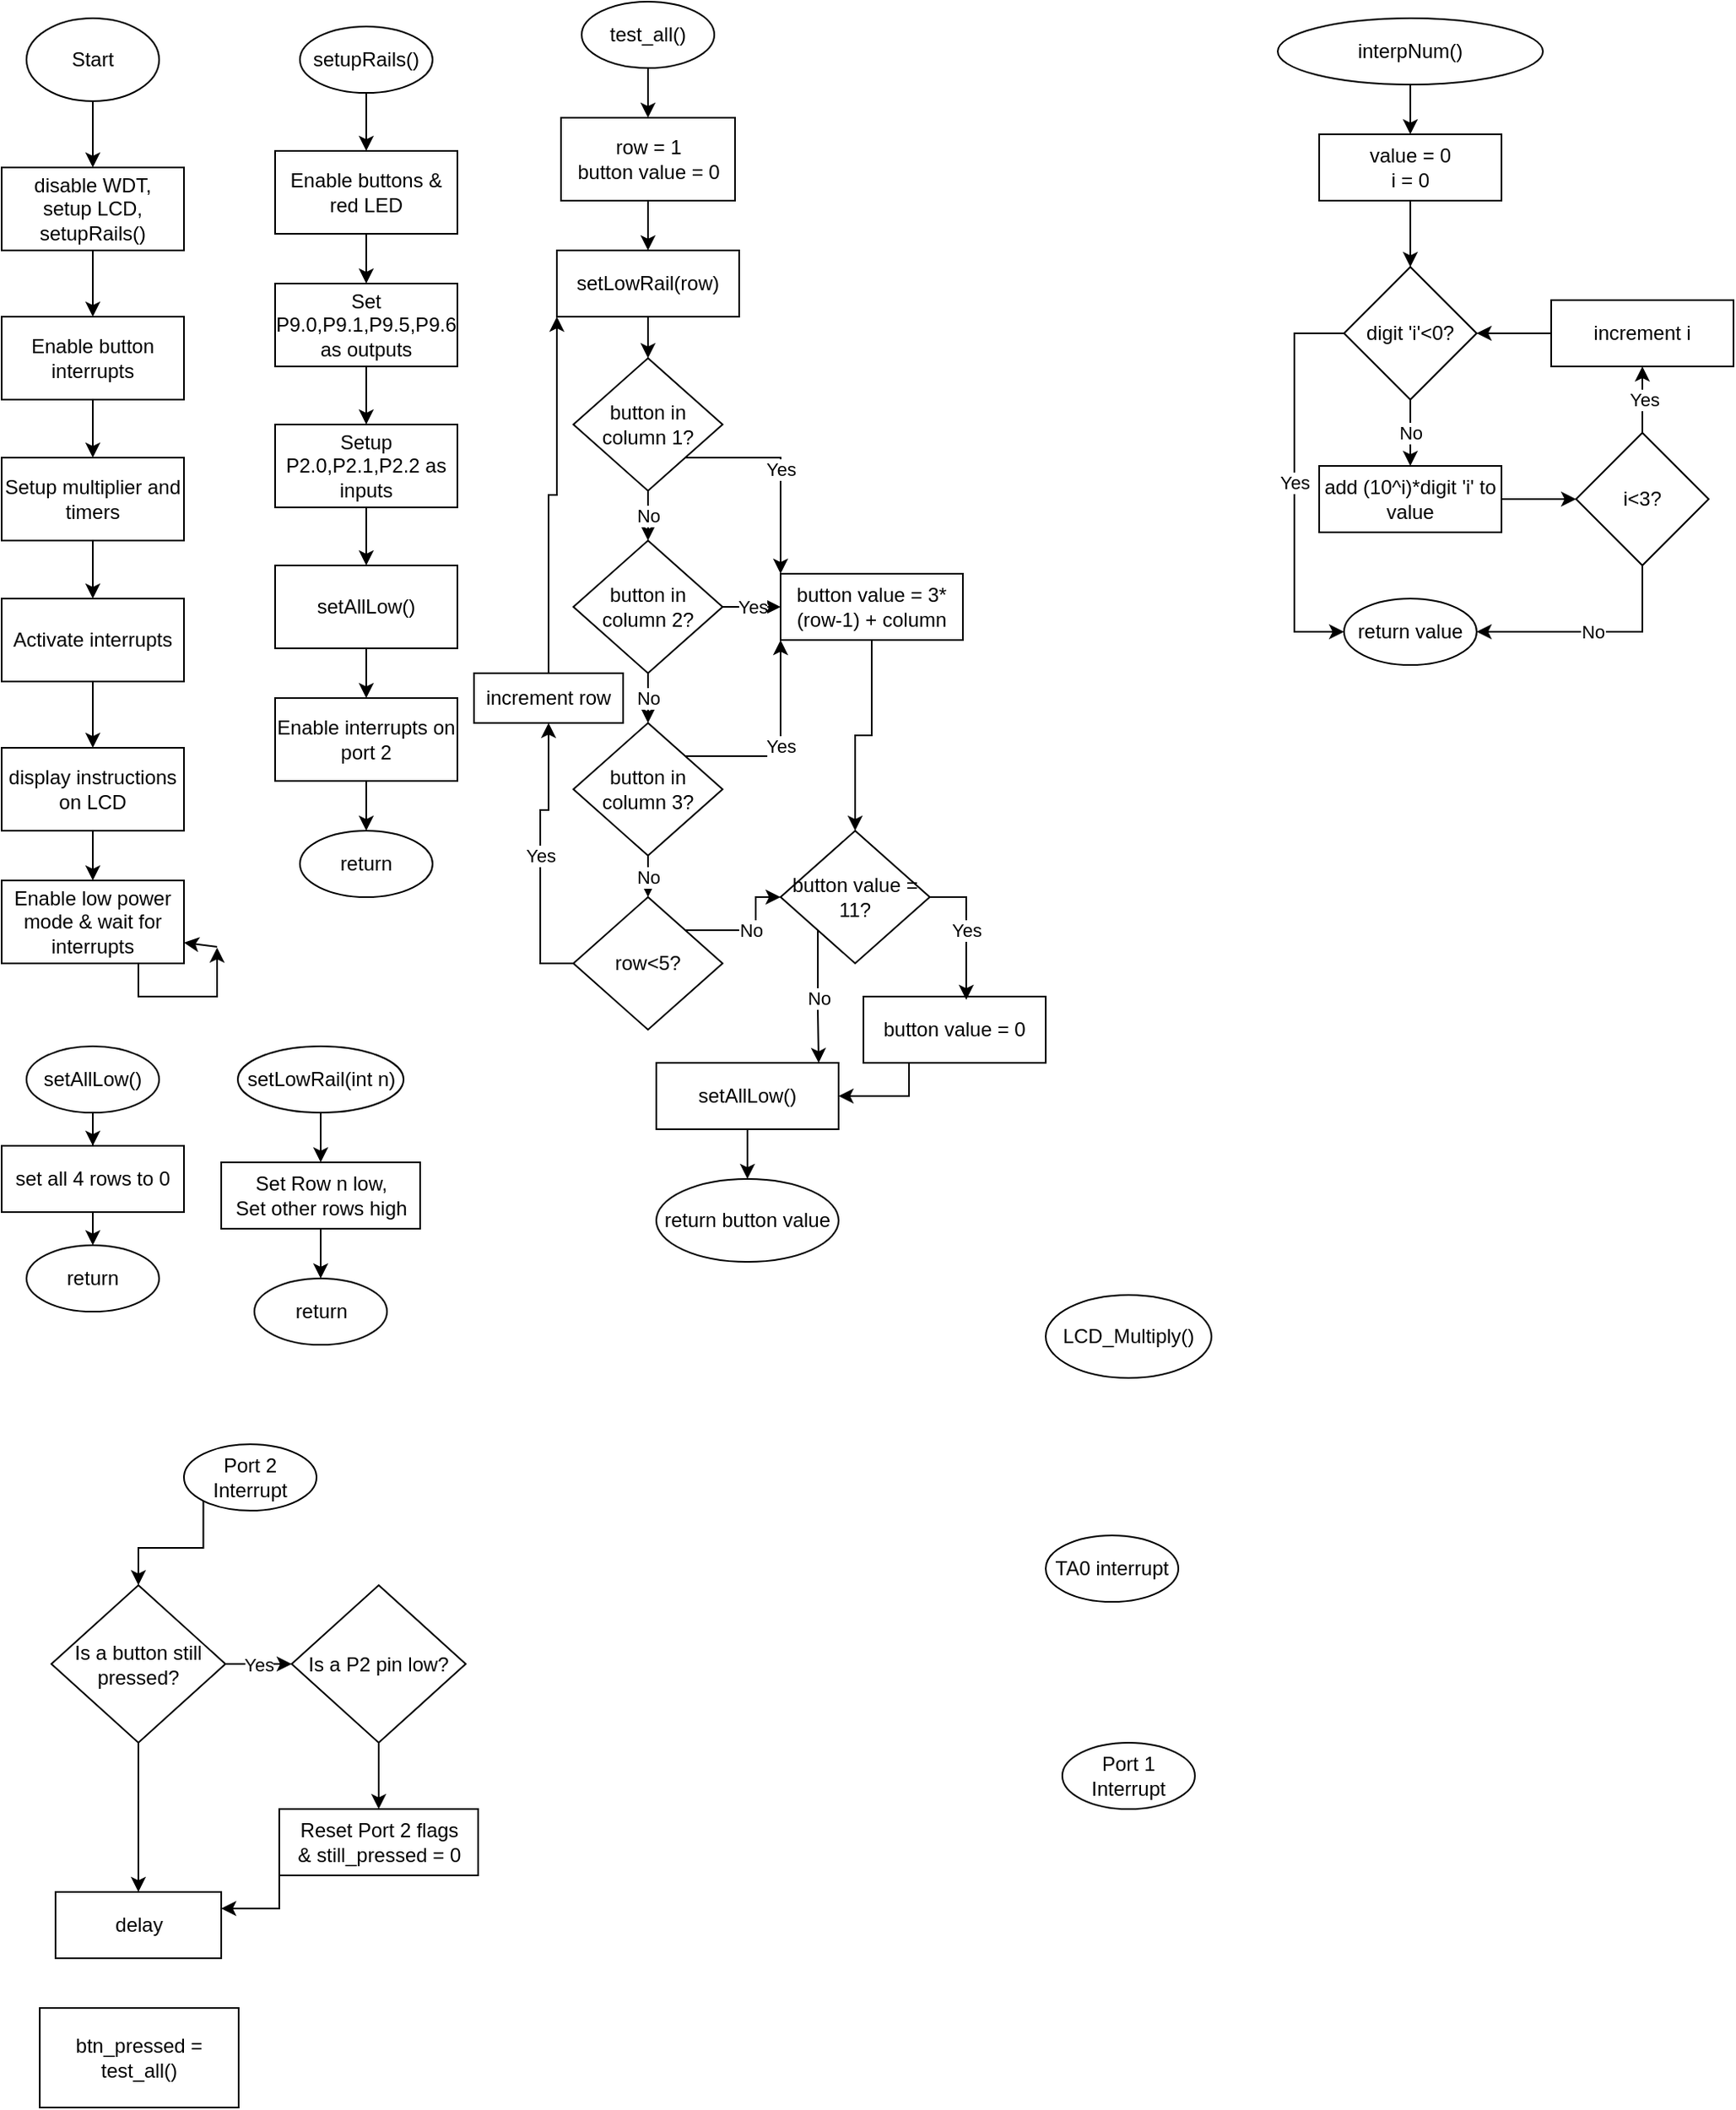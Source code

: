 <mxfile version="12.6.5" type="device"><diagram id="4sq8UE9I86DGuJhs9bvT" name="Page-1"><mxGraphModel dx="1662" dy="803" grid="1" gridSize="10" guides="1" tooltips="1" connect="1" arrows="1" fold="1" page="1" pageScale="1" pageWidth="1100" pageHeight="1700" math="0" shadow="0"><root><mxCell id="0"/><mxCell id="1" parent="0"/><mxCell id="rCGYISG79rBM4PaZSGi1-19" value="" style="edgeStyle=orthogonalEdgeStyle;rounded=0;orthogonalLoop=1;jettySize=auto;html=1;" parent="1" source="rCGYISG79rBM4PaZSGi1-1" target="rCGYISG79rBM4PaZSGi1-18" edge="1"><mxGeometry relative="1" as="geometry"/></mxCell><mxCell id="rCGYISG79rBM4PaZSGi1-1" value="Start" style="ellipse;whiteSpace=wrap;html=1;" parent="1" vertex="1"><mxGeometry x="45" y="60" width="80" height="50" as="geometry"/></mxCell><mxCell id="sFymMNxI-r6I7QaLPMjE-6" style="edgeStyle=orthogonalEdgeStyle;rounded=0;orthogonalLoop=1;jettySize=auto;html=1;exitX=0.5;exitY=1;exitDx=0;exitDy=0;entryX=0.5;entryY=0;entryDx=0;entryDy=0;" edge="1" parent="1" source="rCGYISG79rBM4PaZSGi1-2" target="sFymMNxI-r6I7QaLPMjE-1"><mxGeometry relative="1" as="geometry"/></mxCell><mxCell id="rCGYISG79rBM4PaZSGi1-2" value="interpNum()" style="ellipse;whiteSpace=wrap;html=1;" parent="1" vertex="1"><mxGeometry x="800" y="60" width="160" height="40" as="geometry"/></mxCell><mxCell id="rCGYISG79rBM4PaZSGi1-62" value="" style="edgeStyle=orthogonalEdgeStyle;rounded=0;orthogonalLoop=1;jettySize=auto;html=1;" parent="1" source="rCGYISG79rBM4PaZSGi1-3" target="rCGYISG79rBM4PaZSGi1-61" edge="1"><mxGeometry relative="1" as="geometry"/></mxCell><mxCell id="rCGYISG79rBM4PaZSGi1-3" value="test_all()" style="ellipse;whiteSpace=wrap;html=1;" parent="1" vertex="1"><mxGeometry x="380" y="50" width="80" height="40" as="geometry"/></mxCell><mxCell id="rCGYISG79rBM4PaZSGi1-40" value="" style="edgeStyle=orthogonalEdgeStyle;rounded=0;orthogonalLoop=1;jettySize=auto;html=1;" parent="1" source="rCGYISG79rBM4PaZSGi1-4" target="rCGYISG79rBM4PaZSGi1-35" edge="1"><mxGeometry relative="1" as="geometry"/></mxCell><mxCell id="rCGYISG79rBM4PaZSGi1-4" value="setupRails()" style="ellipse;whiteSpace=wrap;html=1;" parent="1" vertex="1"><mxGeometry x="210" y="65" width="80" height="40" as="geometry"/></mxCell><mxCell id="rCGYISG79rBM4PaZSGi1-57" value="" style="edgeStyle=orthogonalEdgeStyle;rounded=0;orthogonalLoop=1;jettySize=auto;html=1;" parent="1" source="rCGYISG79rBM4PaZSGi1-5" target="rCGYISG79rBM4PaZSGi1-55" edge="1"><mxGeometry relative="1" as="geometry"/></mxCell><mxCell id="rCGYISG79rBM4PaZSGi1-5" value="setLowRail(int n)" style="ellipse;whiteSpace=wrap;html=1;" parent="1" vertex="1"><mxGeometry x="172.5" y="680" width="100" height="40" as="geometry"/></mxCell><mxCell id="rCGYISG79rBM4PaZSGi1-9" value="" style="edgeStyle=orthogonalEdgeStyle;rounded=0;orthogonalLoop=1;jettySize=auto;html=1;" parent="1" source="rCGYISG79rBM4PaZSGi1-7" target="rCGYISG79rBM4PaZSGi1-8" edge="1"><mxGeometry relative="1" as="geometry"/></mxCell><mxCell id="rCGYISG79rBM4PaZSGi1-7" value="setAllLow()" style="ellipse;whiteSpace=wrap;html=1;" parent="1" vertex="1"><mxGeometry x="45" y="680" width="80" height="40" as="geometry"/></mxCell><mxCell id="rCGYISG79rBM4PaZSGi1-17" style="edgeStyle=orthogonalEdgeStyle;rounded=0;orthogonalLoop=1;jettySize=auto;html=1;exitX=0.5;exitY=1;exitDx=0;exitDy=0;entryX=0.5;entryY=0;entryDx=0;entryDy=0;" parent="1" source="rCGYISG79rBM4PaZSGi1-8" target="rCGYISG79rBM4PaZSGi1-14" edge="1"><mxGeometry relative="1" as="geometry"/></mxCell><mxCell id="rCGYISG79rBM4PaZSGi1-8" value="set all 4 rows to 0" style="rounded=0;whiteSpace=wrap;html=1;" parent="1" vertex="1"><mxGeometry x="30" y="740" width="110" height="40" as="geometry"/></mxCell><mxCell id="rCGYISG79rBM4PaZSGi1-10" value="return value" style="ellipse;whiteSpace=wrap;html=1;" parent="1" vertex="1"><mxGeometry x="840" y="410" width="80" height="40" as="geometry"/></mxCell><mxCell id="rCGYISG79rBM4PaZSGi1-11" value="return button value" style="ellipse;whiteSpace=wrap;html=1;" parent="1" vertex="1"><mxGeometry x="425" y="760" width="110" height="50" as="geometry"/></mxCell><mxCell id="rCGYISG79rBM4PaZSGi1-12" value="return" style="ellipse;whiteSpace=wrap;html=1;" parent="1" vertex="1"><mxGeometry x="182.5" y="820" width="80" height="40" as="geometry"/></mxCell><mxCell id="rCGYISG79rBM4PaZSGi1-13" value="return" style="ellipse;whiteSpace=wrap;html=1;" parent="1" vertex="1"><mxGeometry x="210" y="550" width="80" height="40" as="geometry"/></mxCell><mxCell id="rCGYISG79rBM4PaZSGi1-14" value="return" style="ellipse;whiteSpace=wrap;html=1;" parent="1" vertex="1"><mxGeometry x="45" y="800" width="80" height="40" as="geometry"/></mxCell><mxCell id="rCGYISG79rBM4PaZSGi1-21" value="" style="edgeStyle=orthogonalEdgeStyle;rounded=0;orthogonalLoop=1;jettySize=auto;html=1;" parent="1" source="rCGYISG79rBM4PaZSGi1-18" target="rCGYISG79rBM4PaZSGi1-20" edge="1"><mxGeometry relative="1" as="geometry"/></mxCell><mxCell id="rCGYISG79rBM4PaZSGi1-18" value="disable WDT,&lt;br&gt;setup LCD,&lt;br&gt;setupRails()" style="rounded=0;whiteSpace=wrap;html=1;" parent="1" vertex="1"><mxGeometry x="30" y="150" width="110" height="50" as="geometry"/></mxCell><mxCell id="rCGYISG79rBM4PaZSGi1-23" value="" style="edgeStyle=orthogonalEdgeStyle;rounded=0;orthogonalLoop=1;jettySize=auto;html=1;" parent="1" source="rCGYISG79rBM4PaZSGi1-20" target="rCGYISG79rBM4PaZSGi1-22" edge="1"><mxGeometry relative="1" as="geometry"/></mxCell><mxCell id="rCGYISG79rBM4PaZSGi1-20" value="Enable button interrupts" style="rounded=0;whiteSpace=wrap;html=1;" parent="1" vertex="1"><mxGeometry x="30" y="240" width="110" height="50" as="geometry"/></mxCell><mxCell id="rCGYISG79rBM4PaZSGi1-27" value="" style="edgeStyle=orthogonalEdgeStyle;rounded=0;orthogonalLoop=1;jettySize=auto;html=1;" parent="1" source="rCGYISG79rBM4PaZSGi1-22" target="rCGYISG79rBM4PaZSGi1-26" edge="1"><mxGeometry relative="1" as="geometry"/></mxCell><mxCell id="rCGYISG79rBM4PaZSGi1-22" value="Setup multiplier and timers" style="rounded=0;whiteSpace=wrap;html=1;" parent="1" vertex="1"><mxGeometry x="30" y="325" width="110" height="50" as="geometry"/></mxCell><mxCell id="rCGYISG79rBM4PaZSGi1-30" value="" style="edgeStyle=orthogonalEdgeStyle;rounded=0;orthogonalLoop=1;jettySize=auto;html=1;" parent="1" source="rCGYISG79rBM4PaZSGi1-24" target="rCGYISG79rBM4PaZSGi1-29" edge="1"><mxGeometry relative="1" as="geometry"/></mxCell><mxCell id="rCGYISG79rBM4PaZSGi1-24" value="display instructions on LCD" style="rounded=0;whiteSpace=wrap;html=1;" parent="1" vertex="1"><mxGeometry x="30" y="500" width="110" height="50" as="geometry"/></mxCell><mxCell id="rCGYISG79rBM4PaZSGi1-28" value="" style="edgeStyle=orthogonalEdgeStyle;rounded=0;orthogonalLoop=1;jettySize=auto;html=1;" parent="1" source="rCGYISG79rBM4PaZSGi1-26" target="rCGYISG79rBM4PaZSGi1-24" edge="1"><mxGeometry relative="1" as="geometry"/></mxCell><mxCell id="rCGYISG79rBM4PaZSGi1-26" value="Activate interrupts" style="rounded=0;whiteSpace=wrap;html=1;" parent="1" vertex="1"><mxGeometry x="30" y="410" width="110" height="50" as="geometry"/></mxCell><mxCell id="rCGYISG79rBM4PaZSGi1-48" style="edgeStyle=orthogonalEdgeStyle;rounded=0;orthogonalLoop=1;jettySize=auto;html=1;exitX=0.75;exitY=1;exitDx=0;exitDy=0;" parent="1" source="rCGYISG79rBM4PaZSGi1-29" edge="1"><mxGeometry relative="1" as="geometry"><mxPoint x="160" y="620" as="targetPoint"/></mxGeometry></mxCell><mxCell id="rCGYISG79rBM4PaZSGi1-29" value="Enable low power mode &amp;amp; wait for interrupts" style="rounded=0;whiteSpace=wrap;html=1;" parent="1" vertex="1"><mxGeometry x="30" y="580" width="110" height="50" as="geometry"/></mxCell><mxCell id="rCGYISG79rBM4PaZSGi1-31" value="TA0 interrupt" style="ellipse;whiteSpace=wrap;html=1;" parent="1" vertex="1"><mxGeometry x="660" y="975" width="80" height="40" as="geometry"/></mxCell><mxCell id="rCGYISG79rBM4PaZSGi1-32" value="Port 1 Interrupt" style="ellipse;whiteSpace=wrap;html=1;" parent="1" vertex="1"><mxGeometry x="670" y="1100" width="80" height="40" as="geometry"/></mxCell><mxCell id="sFymMNxI-r6I7QaLPMjE-20" style="edgeStyle=orthogonalEdgeStyle;rounded=0;orthogonalLoop=1;jettySize=auto;html=1;exitX=0;exitY=1;exitDx=0;exitDy=0;entryX=0.5;entryY=0;entryDx=0;entryDy=0;" edge="1" parent="1" source="rCGYISG79rBM4PaZSGi1-33" target="sFymMNxI-r6I7QaLPMjE-19"><mxGeometry relative="1" as="geometry"/></mxCell><mxCell id="rCGYISG79rBM4PaZSGi1-33" value="Port 2 Interrupt" style="ellipse;whiteSpace=wrap;html=1;" parent="1" vertex="1"><mxGeometry x="140" y="920" width="80" height="40" as="geometry"/></mxCell><mxCell id="rCGYISG79rBM4PaZSGi1-34" value="LCD_Multiply()" style="ellipse;whiteSpace=wrap;html=1;" parent="1" vertex="1"><mxGeometry x="660" y="830" width="100" height="50" as="geometry"/></mxCell><mxCell id="rCGYISG79rBM4PaZSGi1-41" value="" style="edgeStyle=orthogonalEdgeStyle;rounded=0;orthogonalLoop=1;jettySize=auto;html=1;" parent="1" source="rCGYISG79rBM4PaZSGi1-35" target="rCGYISG79rBM4PaZSGi1-39" edge="1"><mxGeometry relative="1" as="geometry"/></mxCell><mxCell id="rCGYISG79rBM4PaZSGi1-35" value="Enable buttons &amp;amp; red LED" style="rounded=0;whiteSpace=wrap;html=1;" parent="1" vertex="1"><mxGeometry x="195" y="140" width="110" height="50" as="geometry"/></mxCell><mxCell id="rCGYISG79rBM4PaZSGi1-47" style="edgeStyle=orthogonalEdgeStyle;rounded=0;orthogonalLoop=1;jettySize=auto;html=1;exitX=0.5;exitY=1;exitDx=0;exitDy=0;entryX=0.5;entryY=0;entryDx=0;entryDy=0;" parent="1" source="rCGYISG79rBM4PaZSGi1-36" target="rCGYISG79rBM4PaZSGi1-13" edge="1"><mxGeometry relative="1" as="geometry"/></mxCell><mxCell id="rCGYISG79rBM4PaZSGi1-36" value="Enable interrupts on port 2" style="rounded=0;whiteSpace=wrap;html=1;" parent="1" vertex="1"><mxGeometry x="195" y="470" width="110" height="50" as="geometry"/></mxCell><mxCell id="rCGYISG79rBM4PaZSGi1-44" value="" style="edgeStyle=orthogonalEdgeStyle;rounded=0;orthogonalLoop=1;jettySize=auto;html=1;" parent="1" source="rCGYISG79rBM4PaZSGi1-37" target="rCGYISG79rBM4PaZSGi1-36" edge="1"><mxGeometry relative="1" as="geometry"/></mxCell><mxCell id="rCGYISG79rBM4PaZSGi1-37" value="setAllLow()" style="rounded=0;whiteSpace=wrap;html=1;" parent="1" vertex="1"><mxGeometry x="195" y="390" width="110" height="50" as="geometry"/></mxCell><mxCell id="rCGYISG79rBM4PaZSGi1-43" value="" style="edgeStyle=orthogonalEdgeStyle;rounded=0;orthogonalLoop=1;jettySize=auto;html=1;" parent="1" source="rCGYISG79rBM4PaZSGi1-38" target="rCGYISG79rBM4PaZSGi1-37" edge="1"><mxGeometry relative="1" as="geometry"/></mxCell><mxCell id="rCGYISG79rBM4PaZSGi1-38" value="Setup P2.0,P2.1,P2.2 as inputs" style="rounded=0;whiteSpace=wrap;html=1;" parent="1" vertex="1"><mxGeometry x="195" y="305" width="110" height="50" as="geometry"/></mxCell><mxCell id="rCGYISG79rBM4PaZSGi1-42" value="" style="edgeStyle=orthogonalEdgeStyle;rounded=0;orthogonalLoop=1;jettySize=auto;html=1;" parent="1" source="rCGYISG79rBM4PaZSGi1-39" target="rCGYISG79rBM4PaZSGi1-38" edge="1"><mxGeometry relative="1" as="geometry"/></mxCell><mxCell id="rCGYISG79rBM4PaZSGi1-39" value="Set P9.0,P9.1,P9.5,P9.6&lt;br&gt;as outputs" style="rounded=0;whiteSpace=wrap;html=1;" parent="1" vertex="1"><mxGeometry x="195" y="220" width="110" height="50" as="geometry"/></mxCell><mxCell id="rCGYISG79rBM4PaZSGi1-49" value="" style="endArrow=classic;html=1;entryX=1;entryY=0.75;entryDx=0;entryDy=0;" parent="1" target="rCGYISG79rBM4PaZSGi1-29" edge="1"><mxGeometry width="50" height="50" relative="1" as="geometry"><mxPoint x="160" y="620" as="sourcePoint"/><mxPoint x="240" y="640" as="targetPoint"/></mxGeometry></mxCell><mxCell id="rCGYISG79rBM4PaZSGi1-60" style="edgeStyle=orthogonalEdgeStyle;rounded=0;orthogonalLoop=1;jettySize=auto;html=1;exitX=0.5;exitY=1;exitDx=0;exitDy=0;entryX=0.5;entryY=0;entryDx=0;entryDy=0;" parent="1" source="rCGYISG79rBM4PaZSGi1-55" target="rCGYISG79rBM4PaZSGi1-12" edge="1"><mxGeometry relative="1" as="geometry"/></mxCell><mxCell id="rCGYISG79rBM4PaZSGi1-55" value="Set Row n low,&lt;br&gt;Set other rows high" style="rounded=0;whiteSpace=wrap;html=1;" parent="1" vertex="1"><mxGeometry x="162.5" y="750" width="120" height="40" as="geometry"/></mxCell><mxCell id="rCGYISG79rBM4PaZSGi1-64" value="" style="edgeStyle=orthogonalEdgeStyle;rounded=0;orthogonalLoop=1;jettySize=auto;html=1;" parent="1" source="rCGYISG79rBM4PaZSGi1-61" target="rCGYISG79rBM4PaZSGi1-63" edge="1"><mxGeometry relative="1" as="geometry"/></mxCell><mxCell id="rCGYISG79rBM4PaZSGi1-61" value="row = 1&lt;br&gt;button value = 0" style="rounded=0;whiteSpace=wrap;html=1;" parent="1" vertex="1"><mxGeometry x="367.5" y="120" width="105" height="50" as="geometry"/></mxCell><mxCell id="rCGYISG79rBM4PaZSGi1-70" value="" style="edgeStyle=orthogonalEdgeStyle;rounded=0;orthogonalLoop=1;jettySize=auto;html=1;" parent="1" source="rCGYISG79rBM4PaZSGi1-63" target="rCGYISG79rBM4PaZSGi1-65" edge="1"><mxGeometry relative="1" as="geometry"/></mxCell><mxCell id="rCGYISG79rBM4PaZSGi1-63" value="setLowRail(row)" style="rounded=0;whiteSpace=wrap;html=1;" parent="1" vertex="1"><mxGeometry x="365" y="200" width="110" height="40" as="geometry"/></mxCell><mxCell id="rCGYISG79rBM4PaZSGi1-68" value="No" style="edgeStyle=orthogonalEdgeStyle;rounded=0;orthogonalLoop=1;jettySize=auto;html=1;" parent="1" source="rCGYISG79rBM4PaZSGi1-65" target="rCGYISG79rBM4PaZSGi1-67" edge="1"><mxGeometry relative="1" as="geometry"/></mxCell><mxCell id="rCGYISG79rBM4PaZSGi1-73" value="Yes" style="edgeStyle=orthogonalEdgeStyle;rounded=0;orthogonalLoop=1;jettySize=auto;html=1;exitX=1;exitY=1;exitDx=0;exitDy=0;entryX=0;entryY=0;entryDx=0;entryDy=0;" parent="1" source="rCGYISG79rBM4PaZSGi1-65" target="rCGYISG79rBM4PaZSGi1-71" edge="1"><mxGeometry relative="1" as="geometry"/></mxCell><mxCell id="rCGYISG79rBM4PaZSGi1-65" value="button in column 1?" style="rhombus;whiteSpace=wrap;html=1;" parent="1" vertex="1"><mxGeometry x="375" y="265" width="90" height="80" as="geometry"/></mxCell><mxCell id="rCGYISG79rBM4PaZSGi1-74" value="Yes" style="edgeStyle=orthogonalEdgeStyle;rounded=0;orthogonalLoop=1;jettySize=auto;html=1;exitX=1;exitY=0;exitDx=0;exitDy=0;entryX=0;entryY=1;entryDx=0;entryDy=0;" parent="1" source="rCGYISG79rBM4PaZSGi1-66" target="rCGYISG79rBM4PaZSGi1-71" edge="1"><mxGeometry relative="1" as="geometry"/></mxCell><mxCell id="rCGYISG79rBM4PaZSGi1-77" value="No" style="edgeStyle=orthogonalEdgeStyle;rounded=0;orthogonalLoop=1;jettySize=auto;html=1;" parent="1" source="rCGYISG79rBM4PaZSGi1-66" target="rCGYISG79rBM4PaZSGi1-76" edge="1"><mxGeometry relative="1" as="geometry"/></mxCell><mxCell id="rCGYISG79rBM4PaZSGi1-66" value="button in column 3?" style="rhombus;whiteSpace=wrap;html=1;" parent="1" vertex="1"><mxGeometry x="375" y="485" width="90" height="80" as="geometry"/></mxCell><mxCell id="rCGYISG79rBM4PaZSGi1-69" value="No" style="edgeStyle=orthogonalEdgeStyle;rounded=0;orthogonalLoop=1;jettySize=auto;html=1;" parent="1" source="rCGYISG79rBM4PaZSGi1-67" target="rCGYISG79rBM4PaZSGi1-66" edge="1"><mxGeometry relative="1" as="geometry"/></mxCell><mxCell id="rCGYISG79rBM4PaZSGi1-72" value="Yes" style="edgeStyle=orthogonalEdgeStyle;rounded=0;orthogonalLoop=1;jettySize=auto;html=1;" parent="1" source="rCGYISG79rBM4PaZSGi1-67" target="rCGYISG79rBM4PaZSGi1-71" edge="1"><mxGeometry relative="1" as="geometry"/></mxCell><mxCell id="rCGYISG79rBM4PaZSGi1-67" value="button in column 2?" style="rhombus;whiteSpace=wrap;html=1;" parent="1" vertex="1"><mxGeometry x="375" y="375" width="90" height="80" as="geometry"/></mxCell><mxCell id="rCGYISG79rBM4PaZSGi1-84" style="edgeStyle=orthogonalEdgeStyle;rounded=0;orthogonalLoop=1;jettySize=auto;html=1;exitX=0.5;exitY=1;exitDx=0;exitDy=0;" parent="1" source="rCGYISG79rBM4PaZSGi1-71" target="rCGYISG79rBM4PaZSGi1-82" edge="1"><mxGeometry relative="1" as="geometry"/></mxCell><mxCell id="rCGYISG79rBM4PaZSGi1-71" value="button value = 3*(row-1) + column" style="rounded=0;whiteSpace=wrap;html=1;" parent="1" vertex="1"><mxGeometry x="500" y="395" width="110" height="40" as="geometry"/></mxCell><mxCell id="rCGYISG79rBM4PaZSGi1-78" value="Yes" style="edgeStyle=orthogonalEdgeStyle;rounded=0;orthogonalLoop=1;jettySize=auto;html=1;exitX=0;exitY=0.5;exitDx=0;exitDy=0;" parent="1" source="rCGYISG79rBM4PaZSGi1-76" target="rCGYISG79rBM4PaZSGi1-79" edge="1"><mxGeometry relative="1" as="geometry"><mxPoint x="350" y="490" as="targetPoint"/></mxGeometry></mxCell><mxCell id="rCGYISG79rBM4PaZSGi1-83" value="No" style="edgeStyle=orthogonalEdgeStyle;rounded=0;orthogonalLoop=1;jettySize=auto;html=1;exitX=1;exitY=0;exitDx=0;exitDy=0;" parent="1" source="rCGYISG79rBM4PaZSGi1-76" target="rCGYISG79rBM4PaZSGi1-82" edge="1"><mxGeometry relative="1" as="geometry"/></mxCell><mxCell id="rCGYISG79rBM4PaZSGi1-76" value="row&amp;lt;5?" style="rhombus;whiteSpace=wrap;html=1;" parent="1" vertex="1"><mxGeometry x="375" y="590" width="90" height="80" as="geometry"/></mxCell><mxCell id="rCGYISG79rBM4PaZSGi1-80" style="edgeStyle=orthogonalEdgeStyle;rounded=0;orthogonalLoop=1;jettySize=auto;html=1;exitX=0.5;exitY=0;exitDx=0;exitDy=0;entryX=0;entryY=1;entryDx=0;entryDy=0;" parent="1" source="rCGYISG79rBM4PaZSGi1-79" target="rCGYISG79rBM4PaZSGi1-63" edge="1"><mxGeometry relative="1" as="geometry"/></mxCell><mxCell id="rCGYISG79rBM4PaZSGi1-79" value="increment row" style="rounded=0;whiteSpace=wrap;html=1;" parent="1" vertex="1"><mxGeometry x="315" y="455" width="90" height="30" as="geometry"/></mxCell><mxCell id="rCGYISG79rBM4PaZSGi1-89" style="edgeStyle=orthogonalEdgeStyle;rounded=0;orthogonalLoop=1;jettySize=auto;html=1;exitX=0.25;exitY=1;exitDx=0;exitDy=0;entryX=1;entryY=0.5;entryDx=0;entryDy=0;" parent="1" source="rCGYISG79rBM4PaZSGi1-81" target="rCGYISG79rBM4PaZSGi1-87" edge="1"><mxGeometry relative="1" as="geometry"/></mxCell><mxCell id="rCGYISG79rBM4PaZSGi1-81" value="button value = 0" style="rounded=0;whiteSpace=wrap;html=1;" parent="1" vertex="1"><mxGeometry x="550" y="650" width="110" height="40" as="geometry"/></mxCell><mxCell id="rCGYISG79rBM4PaZSGi1-86" value="Yes" style="edgeStyle=orthogonalEdgeStyle;rounded=0;orthogonalLoop=1;jettySize=auto;html=1;exitX=1;exitY=0.5;exitDx=0;exitDy=0;entryX=0.564;entryY=0.05;entryDx=0;entryDy=0;entryPerimeter=0;" parent="1" source="rCGYISG79rBM4PaZSGi1-82" target="rCGYISG79rBM4PaZSGi1-81" edge="1"><mxGeometry relative="1" as="geometry"/></mxCell><mxCell id="rCGYISG79rBM4PaZSGi1-88" value="No" style="edgeStyle=orthogonalEdgeStyle;rounded=0;orthogonalLoop=1;jettySize=auto;html=1;exitX=0;exitY=1;exitDx=0;exitDy=0;entryX=0.891;entryY=0;entryDx=0;entryDy=0;entryPerimeter=0;" parent="1" source="rCGYISG79rBM4PaZSGi1-82" target="rCGYISG79rBM4PaZSGi1-87" edge="1"><mxGeometry relative="1" as="geometry"/></mxCell><mxCell id="rCGYISG79rBM4PaZSGi1-82" value="button value = 11?" style="rhombus;whiteSpace=wrap;html=1;" parent="1" vertex="1"><mxGeometry x="500" y="550" width="90" height="80" as="geometry"/></mxCell><mxCell id="rCGYISG79rBM4PaZSGi1-90" value="" style="edgeStyle=orthogonalEdgeStyle;rounded=0;orthogonalLoop=1;jettySize=auto;html=1;" parent="1" source="rCGYISG79rBM4PaZSGi1-87" target="rCGYISG79rBM4PaZSGi1-11" edge="1"><mxGeometry relative="1" as="geometry"/></mxCell><mxCell id="rCGYISG79rBM4PaZSGi1-87" value="setAllLow()" style="rounded=0;whiteSpace=wrap;html=1;" parent="1" vertex="1"><mxGeometry x="425" y="690" width="110" height="40" as="geometry"/></mxCell><mxCell id="sFymMNxI-r6I7QaLPMjE-9" value="" style="edgeStyle=orthogonalEdgeStyle;rounded=0;orthogonalLoop=1;jettySize=auto;html=1;" edge="1" parent="1" source="sFymMNxI-r6I7QaLPMjE-1" target="sFymMNxI-r6I7QaLPMjE-8"><mxGeometry relative="1" as="geometry"/></mxCell><mxCell id="sFymMNxI-r6I7QaLPMjE-1" value="&lt;div&gt;value = 0&lt;/div&gt;i = 0" style="rounded=0;whiteSpace=wrap;html=1;" vertex="1" parent="1"><mxGeometry x="825" y="130" width="110" height="40" as="geometry"/></mxCell><mxCell id="sFymMNxI-r6I7QaLPMjE-12" value="" style="edgeStyle=orthogonalEdgeStyle;rounded=0;orthogonalLoop=1;jettySize=auto;html=1;" edge="1" parent="1" source="sFymMNxI-r6I7QaLPMjE-7" target="sFymMNxI-r6I7QaLPMjE-11"><mxGeometry relative="1" as="geometry"/></mxCell><mxCell id="sFymMNxI-r6I7QaLPMjE-7" value="add (10^i)*digit 'i' to value" style="rounded=0;whiteSpace=wrap;html=1;" vertex="1" parent="1"><mxGeometry x="825" y="330" width="110" height="40" as="geometry"/></mxCell><mxCell id="sFymMNxI-r6I7QaLPMjE-10" value="&lt;div&gt;No&lt;/div&gt;" style="edgeStyle=orthogonalEdgeStyle;rounded=0;orthogonalLoop=1;jettySize=auto;html=1;" edge="1" parent="1" source="sFymMNxI-r6I7QaLPMjE-8" target="sFymMNxI-r6I7QaLPMjE-7"><mxGeometry relative="1" as="geometry"/></mxCell><mxCell id="sFymMNxI-r6I7QaLPMjE-17" value="Yes" style="edgeStyle=orthogonalEdgeStyle;rounded=0;orthogonalLoop=1;jettySize=auto;html=1;exitX=0;exitY=0.5;exitDx=0;exitDy=0;entryX=0;entryY=0.5;entryDx=0;entryDy=0;" edge="1" parent="1" source="sFymMNxI-r6I7QaLPMjE-8" target="rCGYISG79rBM4PaZSGi1-10"><mxGeometry relative="1" as="geometry"><Array as="points"><mxPoint x="810" y="250"/><mxPoint x="810" y="430"/></Array></mxGeometry></mxCell><mxCell id="sFymMNxI-r6I7QaLPMjE-8" value="digit 'i'&amp;lt;0?" style="rhombus;whiteSpace=wrap;html=1;" vertex="1" parent="1"><mxGeometry x="840" y="210" width="80" height="80" as="geometry"/></mxCell><mxCell id="sFymMNxI-r6I7QaLPMjE-13" value="Yes" style="edgeStyle=orthogonalEdgeStyle;rounded=0;orthogonalLoop=1;jettySize=auto;html=1;exitX=0.5;exitY=0;exitDx=0;exitDy=0;" edge="1" parent="1" source="sFymMNxI-r6I7QaLPMjE-11"><mxGeometry relative="1" as="geometry"><mxPoint x="1020" y="270" as="targetPoint"/></mxGeometry></mxCell><mxCell id="sFymMNxI-r6I7QaLPMjE-16" value="No" style="edgeStyle=orthogonalEdgeStyle;rounded=0;orthogonalLoop=1;jettySize=auto;html=1;exitX=0.5;exitY=1;exitDx=0;exitDy=0;entryX=1;entryY=0.5;entryDx=0;entryDy=0;" edge="1" parent="1" source="sFymMNxI-r6I7QaLPMjE-11" target="rCGYISG79rBM4PaZSGi1-10"><mxGeometry relative="1" as="geometry"/></mxCell><mxCell id="sFymMNxI-r6I7QaLPMjE-11" value="i&amp;lt;3?" style="rhombus;whiteSpace=wrap;html=1;" vertex="1" parent="1"><mxGeometry x="980" y="310" width="80" height="80" as="geometry"/></mxCell><mxCell id="sFymMNxI-r6I7QaLPMjE-15" value="" style="edgeStyle=orthogonalEdgeStyle;rounded=0;orthogonalLoop=1;jettySize=auto;html=1;" edge="1" parent="1" source="sFymMNxI-r6I7QaLPMjE-14" target="sFymMNxI-r6I7QaLPMjE-8"><mxGeometry relative="1" as="geometry"/></mxCell><mxCell id="sFymMNxI-r6I7QaLPMjE-14" value="increment i" style="rounded=0;whiteSpace=wrap;html=1;" vertex="1" parent="1"><mxGeometry x="965" y="230" width="110" height="40" as="geometry"/></mxCell><mxCell id="sFymMNxI-r6I7QaLPMjE-18" value="delay" style="rounded=0;whiteSpace=wrap;html=1;" vertex="1" parent="1"><mxGeometry x="62.5" y="1190" width="100" height="40" as="geometry"/></mxCell><mxCell id="sFymMNxI-r6I7QaLPMjE-22" value="Yes" style="edgeStyle=orthogonalEdgeStyle;rounded=0;orthogonalLoop=1;jettySize=auto;html=1;" edge="1" parent="1" source="sFymMNxI-r6I7QaLPMjE-19" target="sFymMNxI-r6I7QaLPMjE-21"><mxGeometry relative="1" as="geometry"/></mxCell><mxCell id="sFymMNxI-r6I7QaLPMjE-27" style="edgeStyle=orthogonalEdgeStyle;rounded=0;orthogonalLoop=1;jettySize=auto;html=1;exitX=0.5;exitY=1;exitDx=0;exitDy=0;entryX=0.5;entryY=0;entryDx=0;entryDy=0;" edge="1" parent="1" source="sFymMNxI-r6I7QaLPMjE-19" target="sFymMNxI-r6I7QaLPMjE-18"><mxGeometry relative="1" as="geometry"/></mxCell><mxCell id="sFymMNxI-r6I7QaLPMjE-19" value="Is a button still pressed?" style="rhombus;whiteSpace=wrap;html=1;" vertex="1" parent="1"><mxGeometry x="60" y="1005" width="105" height="95" as="geometry"/></mxCell><mxCell id="sFymMNxI-r6I7QaLPMjE-24" value="" style="edgeStyle=orthogonalEdgeStyle;rounded=0;orthogonalLoop=1;jettySize=auto;html=1;" edge="1" parent="1" source="sFymMNxI-r6I7QaLPMjE-21" target="sFymMNxI-r6I7QaLPMjE-23"><mxGeometry relative="1" as="geometry"/></mxCell><mxCell id="sFymMNxI-r6I7QaLPMjE-21" value="Is a P2 pin low?" style="rhombus;whiteSpace=wrap;html=1;" vertex="1" parent="1"><mxGeometry x="205" y="1005" width="105" height="95" as="geometry"/></mxCell><mxCell id="sFymMNxI-r6I7QaLPMjE-28" style="edgeStyle=orthogonalEdgeStyle;rounded=0;orthogonalLoop=1;jettySize=auto;html=1;exitX=0;exitY=1;exitDx=0;exitDy=0;entryX=1;entryY=0.25;entryDx=0;entryDy=0;" edge="1" parent="1" source="sFymMNxI-r6I7QaLPMjE-23" target="sFymMNxI-r6I7QaLPMjE-18"><mxGeometry relative="1" as="geometry"/></mxCell><mxCell id="sFymMNxI-r6I7QaLPMjE-23" value="&lt;div&gt;Reset Port 2 flags&lt;/div&gt;&amp;amp; still_pressed = 0" style="rounded=0;whiteSpace=wrap;html=1;" vertex="1" parent="1"><mxGeometry x="197.5" y="1140" width="120" height="40" as="geometry"/></mxCell><mxCell id="sFymMNxI-r6I7QaLPMjE-29" value="btn_pressed = test_all()" style="rounded=0;whiteSpace=wrap;html=1;" vertex="1" parent="1"><mxGeometry x="53" y="1260" width="120" height="60" as="geometry"/></mxCell></root></mxGraphModel></diagram></mxfile>